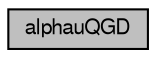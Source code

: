 digraph G
{
  bgcolor="transparent";
  edge [fontname="FreeSans",fontsize="10",labelfontname="FreeSans",labelfontsize="10"];
  node [fontname="FreeSans",fontsize="10",shape=record];
  rankdir=LR;
  Node1 [label="alphauQGD",height=0.2,width=0.4,color="black", fillcolor="grey75", style="filled" fontcolor="black"];
}
